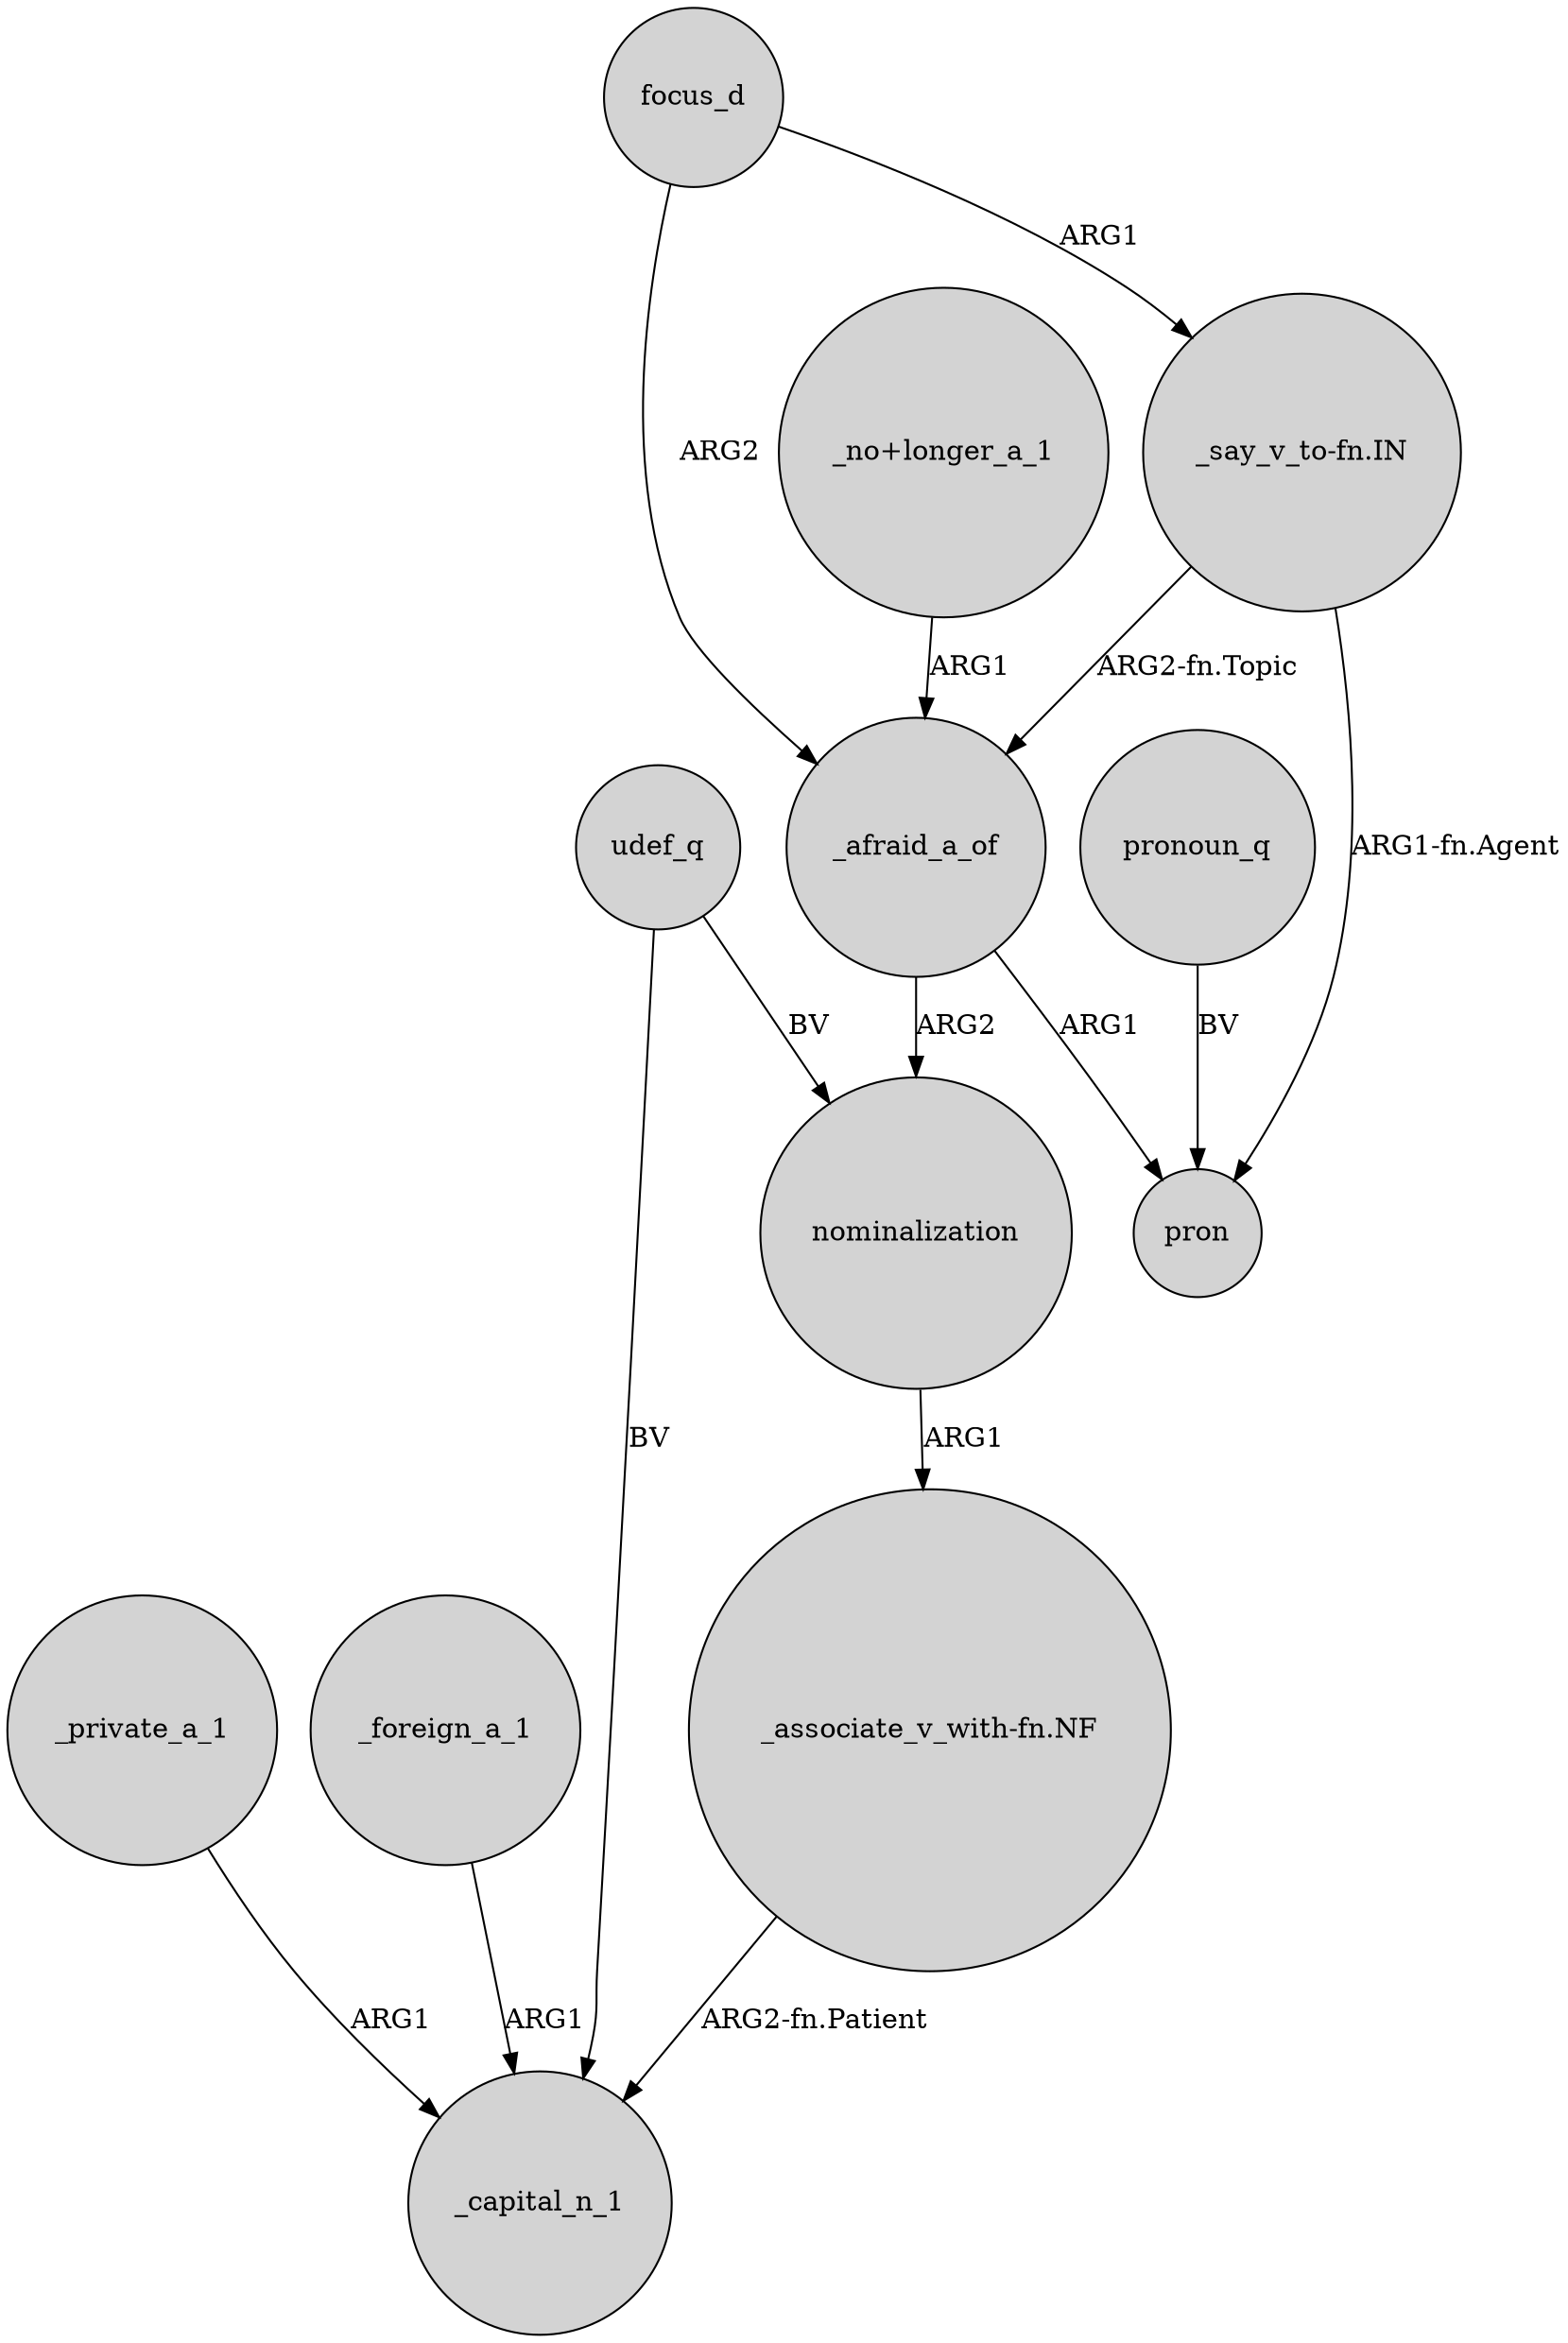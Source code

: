 digraph {
	node [shape=circle style=filled]
	"_say_v_to-fn.IN" -> _afraid_a_of [label="ARG2-fn.Topic"]
	_private_a_1 -> _capital_n_1 [label=ARG1]
	"_associate_v_with-fn.NF" -> _capital_n_1 [label="ARG2-fn.Patient"]
	_foreign_a_1 -> _capital_n_1 [label=ARG1]
	focus_d -> _afraid_a_of [label=ARG2]
	_afraid_a_of -> nominalization [label=ARG2]
	_afraid_a_of -> pron [label=ARG1]
	"_no+longer_a_1" -> _afraid_a_of [label=ARG1]
	udef_q -> nominalization [label=BV]
	nominalization -> "_associate_v_with-fn.NF" [label=ARG1]
	focus_d -> "_say_v_to-fn.IN" [label=ARG1]
	udef_q -> _capital_n_1 [label=BV]
	"_say_v_to-fn.IN" -> pron [label="ARG1-fn.Agent"]
	pronoun_q -> pron [label=BV]
}
